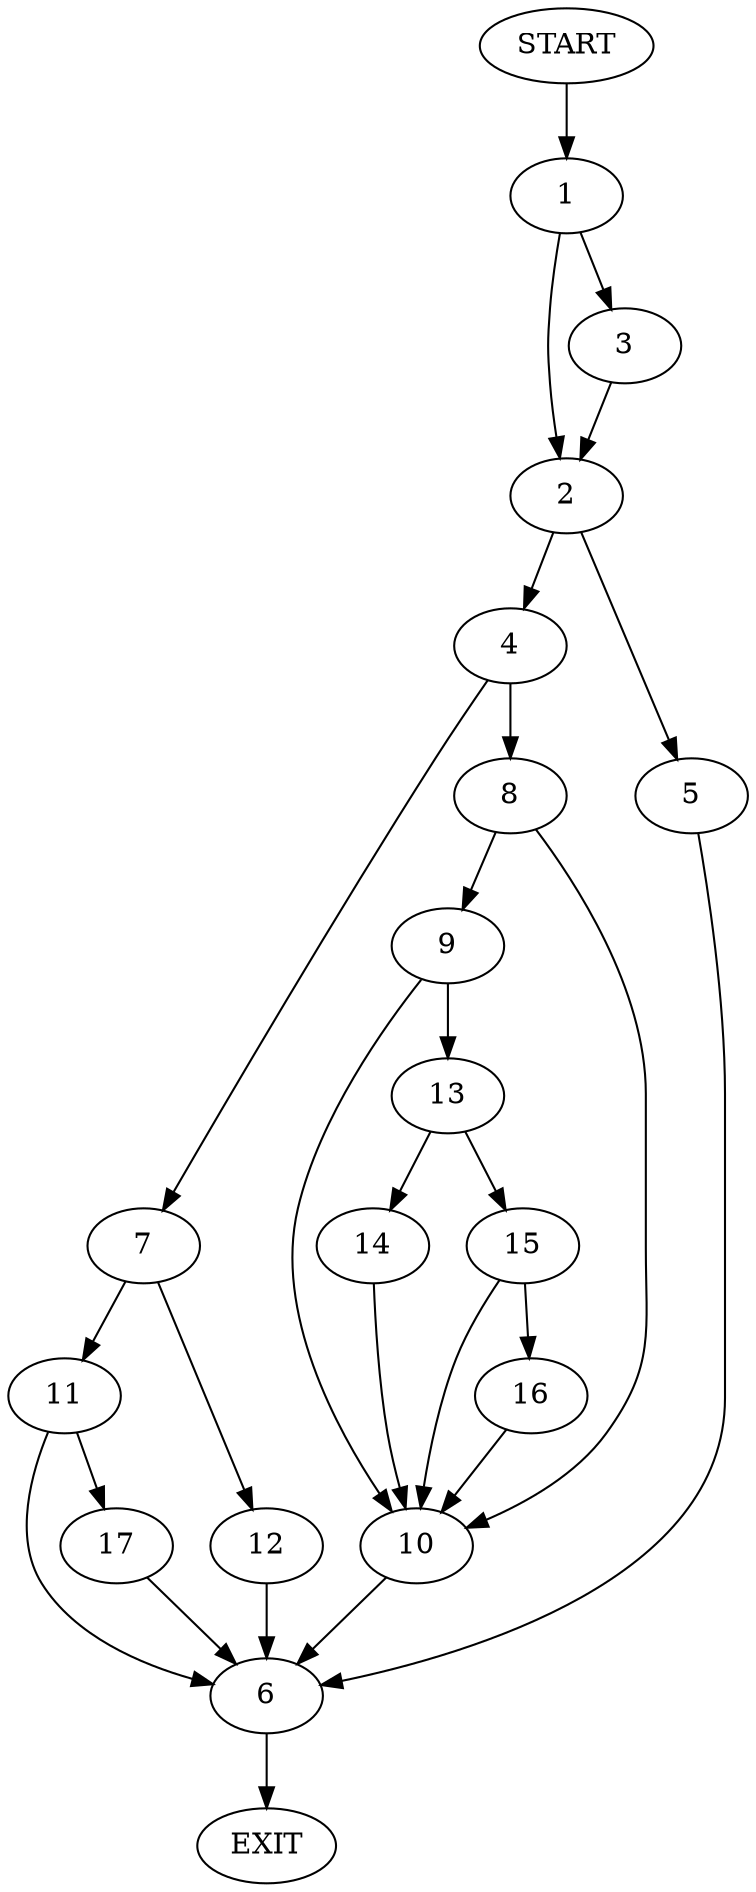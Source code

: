 digraph {
0 [label="START"]
18 [label="EXIT"]
0 -> 1
1 -> 2
1 -> 3
3 -> 2
2 -> 4
2 -> 5
5 -> 6
4 -> 7
4 -> 8
6 -> 18
8 -> 9
8 -> 10
7 -> 11
7 -> 12
9 -> 10
9 -> 13
10 -> 6
13 -> 14
13 -> 15
14 -> 10
15 -> 16
15 -> 10
16 -> 10
11 -> 17
11 -> 6
12 -> 6
17 -> 6
}
